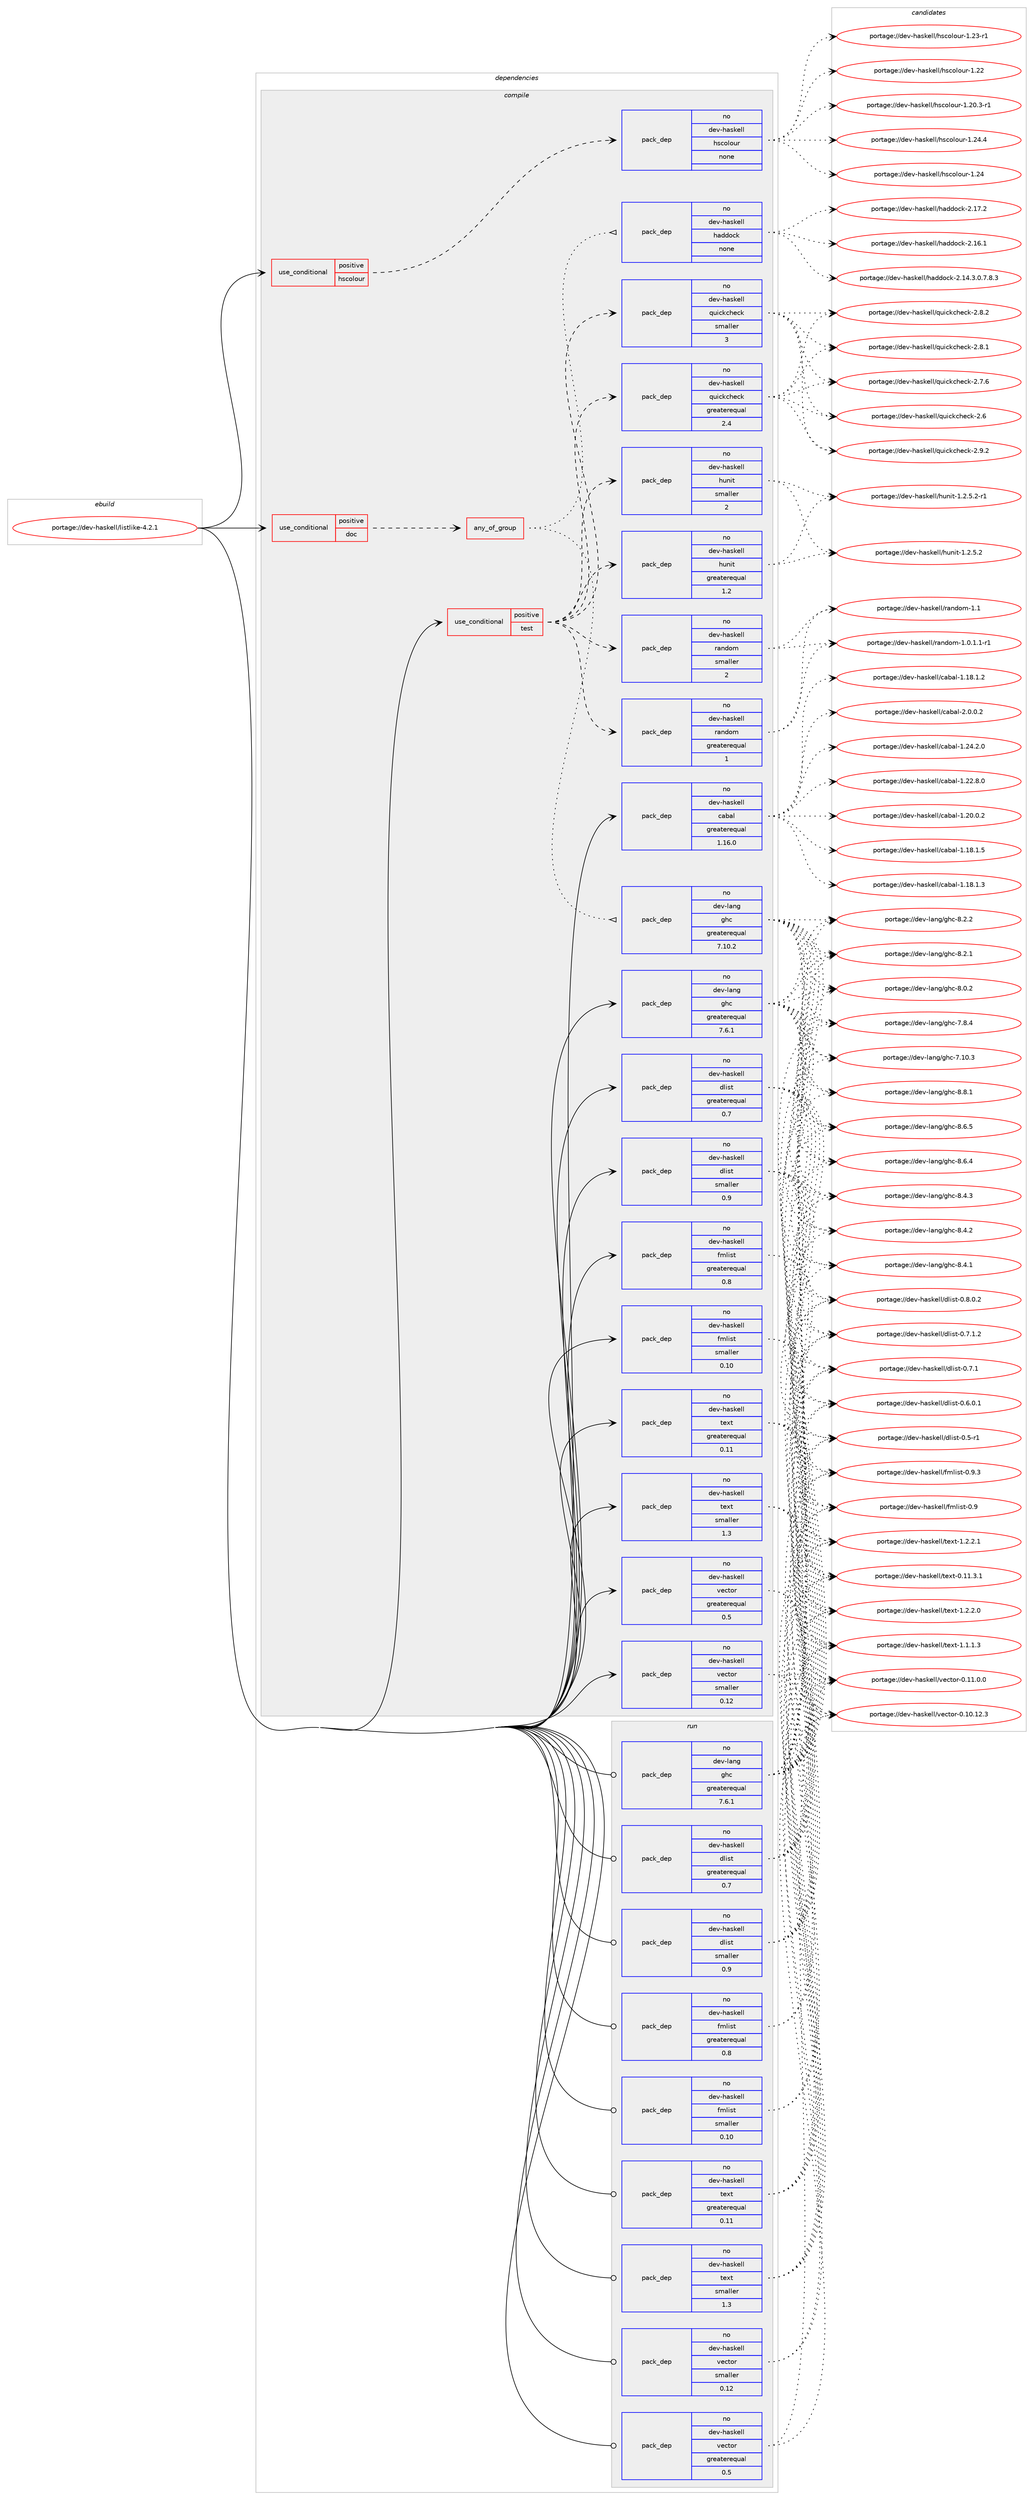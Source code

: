 digraph prolog {

# *************
# Graph options
# *************

newrank=true;
concentrate=true;
compound=true;
graph [rankdir=LR,fontname=Helvetica,fontsize=10,ranksep=1.5];#, ranksep=2.5, nodesep=0.2];
edge  [arrowhead=vee];
node  [fontname=Helvetica,fontsize=10];

# **********
# The ebuild
# **********

subgraph cluster_leftcol {
color=gray;
label=<<i>ebuild</i>>;
id [label="portage://dev-haskell/listlike-4.2.1", color=red, width=4, href="../dev-haskell/listlike-4.2.1.svg"];
}

# ****************
# The dependencies
# ****************

subgraph cluster_midcol {
color=gray;
label=<<i>dependencies</i>>;
subgraph cluster_compile {
fillcolor="#eeeeee";
style=filled;
label=<<i>compile</i>>;
subgraph cond132789 {
dependency552819 [label=<<TABLE BORDER="0" CELLBORDER="1" CELLSPACING="0" CELLPADDING="4"><TR><TD ROWSPAN="3" CELLPADDING="10">use_conditional</TD></TR><TR><TD>positive</TD></TR><TR><TD>doc</TD></TR></TABLE>>, shape=none, color=red];
subgraph any6107 {
dependency552820 [label=<<TABLE BORDER="0" CELLBORDER="1" CELLSPACING="0" CELLPADDING="4"><TR><TD CELLPADDING="10">any_of_group</TD></TR></TABLE>>, shape=none, color=red];subgraph pack413686 {
dependency552821 [label=<<TABLE BORDER="0" CELLBORDER="1" CELLSPACING="0" CELLPADDING="4" WIDTH="220"><TR><TD ROWSPAN="6" CELLPADDING="30">pack_dep</TD></TR><TR><TD WIDTH="110">no</TD></TR><TR><TD>dev-haskell</TD></TR><TR><TD>haddock</TD></TR><TR><TD>none</TD></TR><TR><TD></TD></TR></TABLE>>, shape=none, color=blue];
}
dependency552820:e -> dependency552821:w [weight=20,style="dotted",arrowhead="oinv"];
subgraph pack413687 {
dependency552822 [label=<<TABLE BORDER="0" CELLBORDER="1" CELLSPACING="0" CELLPADDING="4" WIDTH="220"><TR><TD ROWSPAN="6" CELLPADDING="30">pack_dep</TD></TR><TR><TD WIDTH="110">no</TD></TR><TR><TD>dev-lang</TD></TR><TR><TD>ghc</TD></TR><TR><TD>greaterequal</TD></TR><TR><TD>7.10.2</TD></TR></TABLE>>, shape=none, color=blue];
}
dependency552820:e -> dependency552822:w [weight=20,style="dotted",arrowhead="oinv"];
}
dependency552819:e -> dependency552820:w [weight=20,style="dashed",arrowhead="vee"];
}
id:e -> dependency552819:w [weight=20,style="solid",arrowhead="vee"];
subgraph cond132790 {
dependency552823 [label=<<TABLE BORDER="0" CELLBORDER="1" CELLSPACING="0" CELLPADDING="4"><TR><TD ROWSPAN="3" CELLPADDING="10">use_conditional</TD></TR><TR><TD>positive</TD></TR><TR><TD>hscolour</TD></TR></TABLE>>, shape=none, color=red];
subgraph pack413688 {
dependency552824 [label=<<TABLE BORDER="0" CELLBORDER="1" CELLSPACING="0" CELLPADDING="4" WIDTH="220"><TR><TD ROWSPAN="6" CELLPADDING="30">pack_dep</TD></TR><TR><TD WIDTH="110">no</TD></TR><TR><TD>dev-haskell</TD></TR><TR><TD>hscolour</TD></TR><TR><TD>none</TD></TR><TR><TD></TD></TR></TABLE>>, shape=none, color=blue];
}
dependency552823:e -> dependency552824:w [weight=20,style="dashed",arrowhead="vee"];
}
id:e -> dependency552823:w [weight=20,style="solid",arrowhead="vee"];
subgraph cond132791 {
dependency552825 [label=<<TABLE BORDER="0" CELLBORDER="1" CELLSPACING="0" CELLPADDING="4"><TR><TD ROWSPAN="3" CELLPADDING="10">use_conditional</TD></TR><TR><TD>positive</TD></TR><TR><TD>test</TD></TR></TABLE>>, shape=none, color=red];
subgraph pack413689 {
dependency552826 [label=<<TABLE BORDER="0" CELLBORDER="1" CELLSPACING="0" CELLPADDING="4" WIDTH="220"><TR><TD ROWSPAN="6" CELLPADDING="30">pack_dep</TD></TR><TR><TD WIDTH="110">no</TD></TR><TR><TD>dev-haskell</TD></TR><TR><TD>hunit</TD></TR><TR><TD>greaterequal</TD></TR><TR><TD>1.2</TD></TR></TABLE>>, shape=none, color=blue];
}
dependency552825:e -> dependency552826:w [weight=20,style="dashed",arrowhead="vee"];
subgraph pack413690 {
dependency552827 [label=<<TABLE BORDER="0" CELLBORDER="1" CELLSPACING="0" CELLPADDING="4" WIDTH="220"><TR><TD ROWSPAN="6" CELLPADDING="30">pack_dep</TD></TR><TR><TD WIDTH="110">no</TD></TR><TR><TD>dev-haskell</TD></TR><TR><TD>hunit</TD></TR><TR><TD>smaller</TD></TR><TR><TD>2</TD></TR></TABLE>>, shape=none, color=blue];
}
dependency552825:e -> dependency552827:w [weight=20,style="dashed",arrowhead="vee"];
subgraph pack413691 {
dependency552828 [label=<<TABLE BORDER="0" CELLBORDER="1" CELLSPACING="0" CELLPADDING="4" WIDTH="220"><TR><TD ROWSPAN="6" CELLPADDING="30">pack_dep</TD></TR><TR><TD WIDTH="110">no</TD></TR><TR><TD>dev-haskell</TD></TR><TR><TD>quickcheck</TD></TR><TR><TD>greaterequal</TD></TR><TR><TD>2.4</TD></TR></TABLE>>, shape=none, color=blue];
}
dependency552825:e -> dependency552828:w [weight=20,style="dashed",arrowhead="vee"];
subgraph pack413692 {
dependency552829 [label=<<TABLE BORDER="0" CELLBORDER="1" CELLSPACING="0" CELLPADDING="4" WIDTH="220"><TR><TD ROWSPAN="6" CELLPADDING="30">pack_dep</TD></TR><TR><TD WIDTH="110">no</TD></TR><TR><TD>dev-haskell</TD></TR><TR><TD>quickcheck</TD></TR><TR><TD>smaller</TD></TR><TR><TD>3</TD></TR></TABLE>>, shape=none, color=blue];
}
dependency552825:e -> dependency552829:w [weight=20,style="dashed",arrowhead="vee"];
subgraph pack413693 {
dependency552830 [label=<<TABLE BORDER="0" CELLBORDER="1" CELLSPACING="0" CELLPADDING="4" WIDTH="220"><TR><TD ROWSPAN="6" CELLPADDING="30">pack_dep</TD></TR><TR><TD WIDTH="110">no</TD></TR><TR><TD>dev-haskell</TD></TR><TR><TD>random</TD></TR><TR><TD>greaterequal</TD></TR><TR><TD>1</TD></TR></TABLE>>, shape=none, color=blue];
}
dependency552825:e -> dependency552830:w [weight=20,style="dashed",arrowhead="vee"];
subgraph pack413694 {
dependency552831 [label=<<TABLE BORDER="0" CELLBORDER="1" CELLSPACING="0" CELLPADDING="4" WIDTH="220"><TR><TD ROWSPAN="6" CELLPADDING="30">pack_dep</TD></TR><TR><TD WIDTH="110">no</TD></TR><TR><TD>dev-haskell</TD></TR><TR><TD>random</TD></TR><TR><TD>smaller</TD></TR><TR><TD>2</TD></TR></TABLE>>, shape=none, color=blue];
}
dependency552825:e -> dependency552831:w [weight=20,style="dashed",arrowhead="vee"];
}
id:e -> dependency552825:w [weight=20,style="solid",arrowhead="vee"];
subgraph pack413695 {
dependency552832 [label=<<TABLE BORDER="0" CELLBORDER="1" CELLSPACING="0" CELLPADDING="4" WIDTH="220"><TR><TD ROWSPAN="6" CELLPADDING="30">pack_dep</TD></TR><TR><TD WIDTH="110">no</TD></TR><TR><TD>dev-haskell</TD></TR><TR><TD>cabal</TD></TR><TR><TD>greaterequal</TD></TR><TR><TD>1.16.0</TD></TR></TABLE>>, shape=none, color=blue];
}
id:e -> dependency552832:w [weight=20,style="solid",arrowhead="vee"];
subgraph pack413696 {
dependency552833 [label=<<TABLE BORDER="0" CELLBORDER="1" CELLSPACING="0" CELLPADDING="4" WIDTH="220"><TR><TD ROWSPAN="6" CELLPADDING="30">pack_dep</TD></TR><TR><TD WIDTH="110">no</TD></TR><TR><TD>dev-haskell</TD></TR><TR><TD>dlist</TD></TR><TR><TD>greaterequal</TD></TR><TR><TD>0.7</TD></TR></TABLE>>, shape=none, color=blue];
}
id:e -> dependency552833:w [weight=20,style="solid",arrowhead="vee"];
subgraph pack413697 {
dependency552834 [label=<<TABLE BORDER="0" CELLBORDER="1" CELLSPACING="0" CELLPADDING="4" WIDTH="220"><TR><TD ROWSPAN="6" CELLPADDING="30">pack_dep</TD></TR><TR><TD WIDTH="110">no</TD></TR><TR><TD>dev-haskell</TD></TR><TR><TD>dlist</TD></TR><TR><TD>smaller</TD></TR><TR><TD>0.9</TD></TR></TABLE>>, shape=none, color=blue];
}
id:e -> dependency552834:w [weight=20,style="solid",arrowhead="vee"];
subgraph pack413698 {
dependency552835 [label=<<TABLE BORDER="0" CELLBORDER="1" CELLSPACING="0" CELLPADDING="4" WIDTH="220"><TR><TD ROWSPAN="6" CELLPADDING="30">pack_dep</TD></TR><TR><TD WIDTH="110">no</TD></TR><TR><TD>dev-haskell</TD></TR><TR><TD>fmlist</TD></TR><TR><TD>greaterequal</TD></TR><TR><TD>0.8</TD></TR></TABLE>>, shape=none, color=blue];
}
id:e -> dependency552835:w [weight=20,style="solid",arrowhead="vee"];
subgraph pack413699 {
dependency552836 [label=<<TABLE BORDER="0" CELLBORDER="1" CELLSPACING="0" CELLPADDING="4" WIDTH="220"><TR><TD ROWSPAN="6" CELLPADDING="30">pack_dep</TD></TR><TR><TD WIDTH="110">no</TD></TR><TR><TD>dev-haskell</TD></TR><TR><TD>fmlist</TD></TR><TR><TD>smaller</TD></TR><TR><TD>0.10</TD></TR></TABLE>>, shape=none, color=blue];
}
id:e -> dependency552836:w [weight=20,style="solid",arrowhead="vee"];
subgraph pack413700 {
dependency552837 [label=<<TABLE BORDER="0" CELLBORDER="1" CELLSPACING="0" CELLPADDING="4" WIDTH="220"><TR><TD ROWSPAN="6" CELLPADDING="30">pack_dep</TD></TR><TR><TD WIDTH="110">no</TD></TR><TR><TD>dev-haskell</TD></TR><TR><TD>text</TD></TR><TR><TD>greaterequal</TD></TR><TR><TD>0.11</TD></TR></TABLE>>, shape=none, color=blue];
}
id:e -> dependency552837:w [weight=20,style="solid",arrowhead="vee"];
subgraph pack413701 {
dependency552838 [label=<<TABLE BORDER="0" CELLBORDER="1" CELLSPACING="0" CELLPADDING="4" WIDTH="220"><TR><TD ROWSPAN="6" CELLPADDING="30">pack_dep</TD></TR><TR><TD WIDTH="110">no</TD></TR><TR><TD>dev-haskell</TD></TR><TR><TD>text</TD></TR><TR><TD>smaller</TD></TR><TR><TD>1.3</TD></TR></TABLE>>, shape=none, color=blue];
}
id:e -> dependency552838:w [weight=20,style="solid",arrowhead="vee"];
subgraph pack413702 {
dependency552839 [label=<<TABLE BORDER="0" CELLBORDER="1" CELLSPACING="0" CELLPADDING="4" WIDTH="220"><TR><TD ROWSPAN="6" CELLPADDING="30">pack_dep</TD></TR><TR><TD WIDTH="110">no</TD></TR><TR><TD>dev-haskell</TD></TR><TR><TD>vector</TD></TR><TR><TD>greaterequal</TD></TR><TR><TD>0.5</TD></TR></TABLE>>, shape=none, color=blue];
}
id:e -> dependency552839:w [weight=20,style="solid",arrowhead="vee"];
subgraph pack413703 {
dependency552840 [label=<<TABLE BORDER="0" CELLBORDER="1" CELLSPACING="0" CELLPADDING="4" WIDTH="220"><TR><TD ROWSPAN="6" CELLPADDING="30">pack_dep</TD></TR><TR><TD WIDTH="110">no</TD></TR><TR><TD>dev-haskell</TD></TR><TR><TD>vector</TD></TR><TR><TD>smaller</TD></TR><TR><TD>0.12</TD></TR></TABLE>>, shape=none, color=blue];
}
id:e -> dependency552840:w [weight=20,style="solid",arrowhead="vee"];
subgraph pack413704 {
dependency552841 [label=<<TABLE BORDER="0" CELLBORDER="1" CELLSPACING="0" CELLPADDING="4" WIDTH="220"><TR><TD ROWSPAN="6" CELLPADDING="30">pack_dep</TD></TR><TR><TD WIDTH="110">no</TD></TR><TR><TD>dev-lang</TD></TR><TR><TD>ghc</TD></TR><TR><TD>greaterequal</TD></TR><TR><TD>7.6.1</TD></TR></TABLE>>, shape=none, color=blue];
}
id:e -> dependency552841:w [weight=20,style="solid",arrowhead="vee"];
}
subgraph cluster_compileandrun {
fillcolor="#eeeeee";
style=filled;
label=<<i>compile and run</i>>;
}
subgraph cluster_run {
fillcolor="#eeeeee";
style=filled;
label=<<i>run</i>>;
subgraph pack413705 {
dependency552842 [label=<<TABLE BORDER="0" CELLBORDER="1" CELLSPACING="0" CELLPADDING="4" WIDTH="220"><TR><TD ROWSPAN="6" CELLPADDING="30">pack_dep</TD></TR><TR><TD WIDTH="110">no</TD></TR><TR><TD>dev-haskell</TD></TR><TR><TD>dlist</TD></TR><TR><TD>greaterequal</TD></TR><TR><TD>0.7</TD></TR></TABLE>>, shape=none, color=blue];
}
id:e -> dependency552842:w [weight=20,style="solid",arrowhead="odot"];
subgraph pack413706 {
dependency552843 [label=<<TABLE BORDER="0" CELLBORDER="1" CELLSPACING="0" CELLPADDING="4" WIDTH="220"><TR><TD ROWSPAN="6" CELLPADDING="30">pack_dep</TD></TR><TR><TD WIDTH="110">no</TD></TR><TR><TD>dev-haskell</TD></TR><TR><TD>dlist</TD></TR><TR><TD>smaller</TD></TR><TR><TD>0.9</TD></TR></TABLE>>, shape=none, color=blue];
}
id:e -> dependency552843:w [weight=20,style="solid",arrowhead="odot"];
subgraph pack413707 {
dependency552844 [label=<<TABLE BORDER="0" CELLBORDER="1" CELLSPACING="0" CELLPADDING="4" WIDTH="220"><TR><TD ROWSPAN="6" CELLPADDING="30">pack_dep</TD></TR><TR><TD WIDTH="110">no</TD></TR><TR><TD>dev-haskell</TD></TR><TR><TD>fmlist</TD></TR><TR><TD>greaterequal</TD></TR><TR><TD>0.8</TD></TR></TABLE>>, shape=none, color=blue];
}
id:e -> dependency552844:w [weight=20,style="solid",arrowhead="odot"];
subgraph pack413708 {
dependency552845 [label=<<TABLE BORDER="0" CELLBORDER="1" CELLSPACING="0" CELLPADDING="4" WIDTH="220"><TR><TD ROWSPAN="6" CELLPADDING="30">pack_dep</TD></TR><TR><TD WIDTH="110">no</TD></TR><TR><TD>dev-haskell</TD></TR><TR><TD>fmlist</TD></TR><TR><TD>smaller</TD></TR><TR><TD>0.10</TD></TR></TABLE>>, shape=none, color=blue];
}
id:e -> dependency552845:w [weight=20,style="solid",arrowhead="odot"];
subgraph pack413709 {
dependency552846 [label=<<TABLE BORDER="0" CELLBORDER="1" CELLSPACING="0" CELLPADDING="4" WIDTH="220"><TR><TD ROWSPAN="6" CELLPADDING="30">pack_dep</TD></TR><TR><TD WIDTH="110">no</TD></TR><TR><TD>dev-haskell</TD></TR><TR><TD>text</TD></TR><TR><TD>greaterequal</TD></TR><TR><TD>0.11</TD></TR></TABLE>>, shape=none, color=blue];
}
id:e -> dependency552846:w [weight=20,style="solid",arrowhead="odot"];
subgraph pack413710 {
dependency552847 [label=<<TABLE BORDER="0" CELLBORDER="1" CELLSPACING="0" CELLPADDING="4" WIDTH="220"><TR><TD ROWSPAN="6" CELLPADDING="30">pack_dep</TD></TR><TR><TD WIDTH="110">no</TD></TR><TR><TD>dev-haskell</TD></TR><TR><TD>text</TD></TR><TR><TD>smaller</TD></TR><TR><TD>1.3</TD></TR></TABLE>>, shape=none, color=blue];
}
id:e -> dependency552847:w [weight=20,style="solid",arrowhead="odot"];
subgraph pack413711 {
dependency552848 [label=<<TABLE BORDER="0" CELLBORDER="1" CELLSPACING="0" CELLPADDING="4" WIDTH="220"><TR><TD ROWSPAN="6" CELLPADDING="30">pack_dep</TD></TR><TR><TD WIDTH="110">no</TD></TR><TR><TD>dev-haskell</TD></TR><TR><TD>vector</TD></TR><TR><TD>greaterequal</TD></TR><TR><TD>0.5</TD></TR></TABLE>>, shape=none, color=blue];
}
id:e -> dependency552848:w [weight=20,style="solid",arrowhead="odot"];
subgraph pack413712 {
dependency552849 [label=<<TABLE BORDER="0" CELLBORDER="1" CELLSPACING="0" CELLPADDING="4" WIDTH="220"><TR><TD ROWSPAN="6" CELLPADDING="30">pack_dep</TD></TR><TR><TD WIDTH="110">no</TD></TR><TR><TD>dev-haskell</TD></TR><TR><TD>vector</TD></TR><TR><TD>smaller</TD></TR><TR><TD>0.12</TD></TR></TABLE>>, shape=none, color=blue];
}
id:e -> dependency552849:w [weight=20,style="solid",arrowhead="odot"];
subgraph pack413713 {
dependency552850 [label=<<TABLE BORDER="0" CELLBORDER="1" CELLSPACING="0" CELLPADDING="4" WIDTH="220"><TR><TD ROWSPAN="6" CELLPADDING="30">pack_dep</TD></TR><TR><TD WIDTH="110">no</TD></TR><TR><TD>dev-lang</TD></TR><TR><TD>ghc</TD></TR><TR><TD>greaterequal</TD></TR><TR><TD>7.6.1</TD></TR></TABLE>>, shape=none, color=blue];
}
id:e -> dependency552850:w [weight=20,style="solid",arrowhead="odot"];
}
}

# **************
# The candidates
# **************

subgraph cluster_choices {
rank=same;
color=gray;
label=<<i>candidates</i>>;

subgraph choice413686 {
color=black;
nodesep=1;
choice100101118451049711510710110810847104971001001119910745504649554650 [label="portage://dev-haskell/haddock-2.17.2", color=red, width=4,href="../dev-haskell/haddock-2.17.2.svg"];
choice100101118451049711510710110810847104971001001119910745504649544649 [label="portage://dev-haskell/haddock-2.16.1", color=red, width=4,href="../dev-haskell/haddock-2.16.1.svg"];
choice1001011184510497115107101108108471049710010011199107455046495246514648465546564651 [label="portage://dev-haskell/haddock-2.14.3.0.7.8.3", color=red, width=4,href="../dev-haskell/haddock-2.14.3.0.7.8.3.svg"];
dependency552821:e -> choice100101118451049711510710110810847104971001001119910745504649554650:w [style=dotted,weight="100"];
dependency552821:e -> choice100101118451049711510710110810847104971001001119910745504649544649:w [style=dotted,weight="100"];
dependency552821:e -> choice1001011184510497115107101108108471049710010011199107455046495246514648465546564651:w [style=dotted,weight="100"];
}
subgraph choice413687 {
color=black;
nodesep=1;
choice10010111845108971101034710310499455646564649 [label="portage://dev-lang/ghc-8.8.1", color=red, width=4,href="../dev-lang/ghc-8.8.1.svg"];
choice10010111845108971101034710310499455646544653 [label="portage://dev-lang/ghc-8.6.5", color=red, width=4,href="../dev-lang/ghc-8.6.5.svg"];
choice10010111845108971101034710310499455646544652 [label="portage://dev-lang/ghc-8.6.4", color=red, width=4,href="../dev-lang/ghc-8.6.4.svg"];
choice10010111845108971101034710310499455646524651 [label="portage://dev-lang/ghc-8.4.3", color=red, width=4,href="../dev-lang/ghc-8.4.3.svg"];
choice10010111845108971101034710310499455646524650 [label="portage://dev-lang/ghc-8.4.2", color=red, width=4,href="../dev-lang/ghc-8.4.2.svg"];
choice10010111845108971101034710310499455646524649 [label="portage://dev-lang/ghc-8.4.1", color=red, width=4,href="../dev-lang/ghc-8.4.1.svg"];
choice10010111845108971101034710310499455646504650 [label="portage://dev-lang/ghc-8.2.2", color=red, width=4,href="../dev-lang/ghc-8.2.2.svg"];
choice10010111845108971101034710310499455646504649 [label="portage://dev-lang/ghc-8.2.1", color=red, width=4,href="../dev-lang/ghc-8.2.1.svg"];
choice10010111845108971101034710310499455646484650 [label="portage://dev-lang/ghc-8.0.2", color=red, width=4,href="../dev-lang/ghc-8.0.2.svg"];
choice10010111845108971101034710310499455546564652 [label="portage://dev-lang/ghc-7.8.4", color=red, width=4,href="../dev-lang/ghc-7.8.4.svg"];
choice1001011184510897110103471031049945554649484651 [label="portage://dev-lang/ghc-7.10.3", color=red, width=4,href="../dev-lang/ghc-7.10.3.svg"];
dependency552822:e -> choice10010111845108971101034710310499455646564649:w [style=dotted,weight="100"];
dependency552822:e -> choice10010111845108971101034710310499455646544653:w [style=dotted,weight="100"];
dependency552822:e -> choice10010111845108971101034710310499455646544652:w [style=dotted,weight="100"];
dependency552822:e -> choice10010111845108971101034710310499455646524651:w [style=dotted,weight="100"];
dependency552822:e -> choice10010111845108971101034710310499455646524650:w [style=dotted,weight="100"];
dependency552822:e -> choice10010111845108971101034710310499455646524649:w [style=dotted,weight="100"];
dependency552822:e -> choice10010111845108971101034710310499455646504650:w [style=dotted,weight="100"];
dependency552822:e -> choice10010111845108971101034710310499455646504649:w [style=dotted,weight="100"];
dependency552822:e -> choice10010111845108971101034710310499455646484650:w [style=dotted,weight="100"];
dependency552822:e -> choice10010111845108971101034710310499455546564652:w [style=dotted,weight="100"];
dependency552822:e -> choice1001011184510897110103471031049945554649484651:w [style=dotted,weight="100"];
}
subgraph choice413688 {
color=black;
nodesep=1;
choice1001011184510497115107101108108471041159911110811111711445494650524652 [label="portage://dev-haskell/hscolour-1.24.4", color=red, width=4,href="../dev-haskell/hscolour-1.24.4.svg"];
choice100101118451049711510710110810847104115991111081111171144549465052 [label="portage://dev-haskell/hscolour-1.24", color=red, width=4,href="../dev-haskell/hscolour-1.24.svg"];
choice1001011184510497115107101108108471041159911110811111711445494650514511449 [label="portage://dev-haskell/hscolour-1.23-r1", color=red, width=4,href="../dev-haskell/hscolour-1.23-r1.svg"];
choice100101118451049711510710110810847104115991111081111171144549465050 [label="portage://dev-haskell/hscolour-1.22", color=red, width=4,href="../dev-haskell/hscolour-1.22.svg"];
choice10010111845104971151071011081084710411599111108111117114454946504846514511449 [label="portage://dev-haskell/hscolour-1.20.3-r1", color=red, width=4,href="../dev-haskell/hscolour-1.20.3-r1.svg"];
dependency552824:e -> choice1001011184510497115107101108108471041159911110811111711445494650524652:w [style=dotted,weight="100"];
dependency552824:e -> choice100101118451049711510710110810847104115991111081111171144549465052:w [style=dotted,weight="100"];
dependency552824:e -> choice1001011184510497115107101108108471041159911110811111711445494650514511449:w [style=dotted,weight="100"];
dependency552824:e -> choice100101118451049711510710110810847104115991111081111171144549465050:w [style=dotted,weight="100"];
dependency552824:e -> choice10010111845104971151071011081084710411599111108111117114454946504846514511449:w [style=dotted,weight="100"];
}
subgraph choice413689 {
color=black;
nodesep=1;
choice10010111845104971151071011081084710411711010511645494650465346504511449 [label="portage://dev-haskell/hunit-1.2.5.2-r1", color=red, width=4,href="../dev-haskell/hunit-1.2.5.2-r1.svg"];
choice1001011184510497115107101108108471041171101051164549465046534650 [label="portage://dev-haskell/hunit-1.2.5.2", color=red, width=4,href="../dev-haskell/hunit-1.2.5.2.svg"];
dependency552826:e -> choice10010111845104971151071011081084710411711010511645494650465346504511449:w [style=dotted,weight="100"];
dependency552826:e -> choice1001011184510497115107101108108471041171101051164549465046534650:w [style=dotted,weight="100"];
}
subgraph choice413690 {
color=black;
nodesep=1;
choice10010111845104971151071011081084710411711010511645494650465346504511449 [label="portage://dev-haskell/hunit-1.2.5.2-r1", color=red, width=4,href="../dev-haskell/hunit-1.2.5.2-r1.svg"];
choice1001011184510497115107101108108471041171101051164549465046534650 [label="portage://dev-haskell/hunit-1.2.5.2", color=red, width=4,href="../dev-haskell/hunit-1.2.5.2.svg"];
dependency552827:e -> choice10010111845104971151071011081084710411711010511645494650465346504511449:w [style=dotted,weight="100"];
dependency552827:e -> choice1001011184510497115107101108108471041171101051164549465046534650:w [style=dotted,weight="100"];
}
subgraph choice413691 {
color=black;
nodesep=1;
choice100101118451049711510710110810847113117105991079910410199107455046574650 [label="portage://dev-haskell/quickcheck-2.9.2", color=red, width=4,href="../dev-haskell/quickcheck-2.9.2.svg"];
choice100101118451049711510710110810847113117105991079910410199107455046564650 [label="portage://dev-haskell/quickcheck-2.8.2", color=red, width=4,href="../dev-haskell/quickcheck-2.8.2.svg"];
choice100101118451049711510710110810847113117105991079910410199107455046564649 [label="portage://dev-haskell/quickcheck-2.8.1", color=red, width=4,href="../dev-haskell/quickcheck-2.8.1.svg"];
choice100101118451049711510710110810847113117105991079910410199107455046554654 [label="portage://dev-haskell/quickcheck-2.7.6", color=red, width=4,href="../dev-haskell/quickcheck-2.7.6.svg"];
choice10010111845104971151071011081084711311710599107991041019910745504654 [label="portage://dev-haskell/quickcheck-2.6", color=red, width=4,href="../dev-haskell/quickcheck-2.6.svg"];
dependency552828:e -> choice100101118451049711510710110810847113117105991079910410199107455046574650:w [style=dotted,weight="100"];
dependency552828:e -> choice100101118451049711510710110810847113117105991079910410199107455046564650:w [style=dotted,weight="100"];
dependency552828:e -> choice100101118451049711510710110810847113117105991079910410199107455046564649:w [style=dotted,weight="100"];
dependency552828:e -> choice100101118451049711510710110810847113117105991079910410199107455046554654:w [style=dotted,weight="100"];
dependency552828:e -> choice10010111845104971151071011081084711311710599107991041019910745504654:w [style=dotted,weight="100"];
}
subgraph choice413692 {
color=black;
nodesep=1;
choice100101118451049711510710110810847113117105991079910410199107455046574650 [label="portage://dev-haskell/quickcheck-2.9.2", color=red, width=4,href="../dev-haskell/quickcheck-2.9.2.svg"];
choice100101118451049711510710110810847113117105991079910410199107455046564650 [label="portage://dev-haskell/quickcheck-2.8.2", color=red, width=4,href="../dev-haskell/quickcheck-2.8.2.svg"];
choice100101118451049711510710110810847113117105991079910410199107455046564649 [label="portage://dev-haskell/quickcheck-2.8.1", color=red, width=4,href="../dev-haskell/quickcheck-2.8.1.svg"];
choice100101118451049711510710110810847113117105991079910410199107455046554654 [label="portage://dev-haskell/quickcheck-2.7.6", color=red, width=4,href="../dev-haskell/quickcheck-2.7.6.svg"];
choice10010111845104971151071011081084711311710599107991041019910745504654 [label="portage://dev-haskell/quickcheck-2.6", color=red, width=4,href="../dev-haskell/quickcheck-2.6.svg"];
dependency552829:e -> choice100101118451049711510710110810847113117105991079910410199107455046574650:w [style=dotted,weight="100"];
dependency552829:e -> choice100101118451049711510710110810847113117105991079910410199107455046564650:w [style=dotted,weight="100"];
dependency552829:e -> choice100101118451049711510710110810847113117105991079910410199107455046564649:w [style=dotted,weight="100"];
dependency552829:e -> choice100101118451049711510710110810847113117105991079910410199107455046554654:w [style=dotted,weight="100"];
dependency552829:e -> choice10010111845104971151071011081084711311710599107991041019910745504654:w [style=dotted,weight="100"];
}
subgraph choice413693 {
color=black;
nodesep=1;
choice1001011184510497115107101108108471149711010011110945494649 [label="portage://dev-haskell/random-1.1", color=red, width=4,href="../dev-haskell/random-1.1.svg"];
choice1001011184510497115107101108108471149711010011110945494648464946494511449 [label="portage://dev-haskell/random-1.0.1.1-r1", color=red, width=4,href="../dev-haskell/random-1.0.1.1-r1.svg"];
dependency552830:e -> choice1001011184510497115107101108108471149711010011110945494649:w [style=dotted,weight="100"];
dependency552830:e -> choice1001011184510497115107101108108471149711010011110945494648464946494511449:w [style=dotted,weight="100"];
}
subgraph choice413694 {
color=black;
nodesep=1;
choice1001011184510497115107101108108471149711010011110945494649 [label="portage://dev-haskell/random-1.1", color=red, width=4,href="../dev-haskell/random-1.1.svg"];
choice1001011184510497115107101108108471149711010011110945494648464946494511449 [label="portage://dev-haskell/random-1.0.1.1-r1", color=red, width=4,href="../dev-haskell/random-1.0.1.1-r1.svg"];
dependency552831:e -> choice1001011184510497115107101108108471149711010011110945494649:w [style=dotted,weight="100"];
dependency552831:e -> choice1001011184510497115107101108108471149711010011110945494648464946494511449:w [style=dotted,weight="100"];
}
subgraph choice413695 {
color=black;
nodesep=1;
choice100101118451049711510710110810847999798971084550464846484650 [label="portage://dev-haskell/cabal-2.0.0.2", color=red, width=4,href="../dev-haskell/cabal-2.0.0.2.svg"];
choice10010111845104971151071011081084799979897108454946505246504648 [label="portage://dev-haskell/cabal-1.24.2.0", color=red, width=4,href="../dev-haskell/cabal-1.24.2.0.svg"];
choice10010111845104971151071011081084799979897108454946505046564648 [label="portage://dev-haskell/cabal-1.22.8.0", color=red, width=4,href="../dev-haskell/cabal-1.22.8.0.svg"];
choice10010111845104971151071011081084799979897108454946504846484650 [label="portage://dev-haskell/cabal-1.20.0.2", color=red, width=4,href="../dev-haskell/cabal-1.20.0.2.svg"];
choice10010111845104971151071011081084799979897108454946495646494653 [label="portage://dev-haskell/cabal-1.18.1.5", color=red, width=4,href="../dev-haskell/cabal-1.18.1.5.svg"];
choice10010111845104971151071011081084799979897108454946495646494651 [label="portage://dev-haskell/cabal-1.18.1.3", color=red, width=4,href="../dev-haskell/cabal-1.18.1.3.svg"];
choice10010111845104971151071011081084799979897108454946495646494650 [label="portage://dev-haskell/cabal-1.18.1.2", color=red, width=4,href="../dev-haskell/cabal-1.18.1.2.svg"];
dependency552832:e -> choice100101118451049711510710110810847999798971084550464846484650:w [style=dotted,weight="100"];
dependency552832:e -> choice10010111845104971151071011081084799979897108454946505246504648:w [style=dotted,weight="100"];
dependency552832:e -> choice10010111845104971151071011081084799979897108454946505046564648:w [style=dotted,weight="100"];
dependency552832:e -> choice10010111845104971151071011081084799979897108454946504846484650:w [style=dotted,weight="100"];
dependency552832:e -> choice10010111845104971151071011081084799979897108454946495646494653:w [style=dotted,weight="100"];
dependency552832:e -> choice10010111845104971151071011081084799979897108454946495646494651:w [style=dotted,weight="100"];
dependency552832:e -> choice10010111845104971151071011081084799979897108454946495646494650:w [style=dotted,weight="100"];
}
subgraph choice413696 {
color=black;
nodesep=1;
choice1001011184510497115107101108108471001081051151164548465646484650 [label="portage://dev-haskell/dlist-0.8.0.2", color=red, width=4,href="../dev-haskell/dlist-0.8.0.2.svg"];
choice1001011184510497115107101108108471001081051151164548465546494650 [label="portage://dev-haskell/dlist-0.7.1.2", color=red, width=4,href="../dev-haskell/dlist-0.7.1.2.svg"];
choice100101118451049711510710110810847100108105115116454846554649 [label="portage://dev-haskell/dlist-0.7.1", color=red, width=4,href="../dev-haskell/dlist-0.7.1.svg"];
choice1001011184510497115107101108108471001081051151164548465446484649 [label="portage://dev-haskell/dlist-0.6.0.1", color=red, width=4,href="../dev-haskell/dlist-0.6.0.1.svg"];
choice100101118451049711510710110810847100108105115116454846534511449 [label="portage://dev-haskell/dlist-0.5-r1", color=red, width=4,href="../dev-haskell/dlist-0.5-r1.svg"];
dependency552833:e -> choice1001011184510497115107101108108471001081051151164548465646484650:w [style=dotted,weight="100"];
dependency552833:e -> choice1001011184510497115107101108108471001081051151164548465546494650:w [style=dotted,weight="100"];
dependency552833:e -> choice100101118451049711510710110810847100108105115116454846554649:w [style=dotted,weight="100"];
dependency552833:e -> choice1001011184510497115107101108108471001081051151164548465446484649:w [style=dotted,weight="100"];
dependency552833:e -> choice100101118451049711510710110810847100108105115116454846534511449:w [style=dotted,weight="100"];
}
subgraph choice413697 {
color=black;
nodesep=1;
choice1001011184510497115107101108108471001081051151164548465646484650 [label="portage://dev-haskell/dlist-0.8.0.2", color=red, width=4,href="../dev-haskell/dlist-0.8.0.2.svg"];
choice1001011184510497115107101108108471001081051151164548465546494650 [label="portage://dev-haskell/dlist-0.7.1.2", color=red, width=4,href="../dev-haskell/dlist-0.7.1.2.svg"];
choice100101118451049711510710110810847100108105115116454846554649 [label="portage://dev-haskell/dlist-0.7.1", color=red, width=4,href="../dev-haskell/dlist-0.7.1.svg"];
choice1001011184510497115107101108108471001081051151164548465446484649 [label="portage://dev-haskell/dlist-0.6.0.1", color=red, width=4,href="../dev-haskell/dlist-0.6.0.1.svg"];
choice100101118451049711510710110810847100108105115116454846534511449 [label="portage://dev-haskell/dlist-0.5-r1", color=red, width=4,href="../dev-haskell/dlist-0.5-r1.svg"];
dependency552834:e -> choice1001011184510497115107101108108471001081051151164548465646484650:w [style=dotted,weight="100"];
dependency552834:e -> choice1001011184510497115107101108108471001081051151164548465546494650:w [style=dotted,weight="100"];
dependency552834:e -> choice100101118451049711510710110810847100108105115116454846554649:w [style=dotted,weight="100"];
dependency552834:e -> choice1001011184510497115107101108108471001081051151164548465446484649:w [style=dotted,weight="100"];
dependency552834:e -> choice100101118451049711510710110810847100108105115116454846534511449:w [style=dotted,weight="100"];
}
subgraph choice413698 {
color=black;
nodesep=1;
choice100101118451049711510710110810847102109108105115116454846574651 [label="portage://dev-haskell/fmlist-0.9.3", color=red, width=4,href="../dev-haskell/fmlist-0.9.3.svg"];
choice10010111845104971151071011081084710210910810511511645484657 [label="portage://dev-haskell/fmlist-0.9", color=red, width=4,href="../dev-haskell/fmlist-0.9.svg"];
dependency552835:e -> choice100101118451049711510710110810847102109108105115116454846574651:w [style=dotted,weight="100"];
dependency552835:e -> choice10010111845104971151071011081084710210910810511511645484657:w [style=dotted,weight="100"];
}
subgraph choice413699 {
color=black;
nodesep=1;
choice100101118451049711510710110810847102109108105115116454846574651 [label="portage://dev-haskell/fmlist-0.9.3", color=red, width=4,href="../dev-haskell/fmlist-0.9.3.svg"];
choice10010111845104971151071011081084710210910810511511645484657 [label="portage://dev-haskell/fmlist-0.9", color=red, width=4,href="../dev-haskell/fmlist-0.9.svg"];
dependency552836:e -> choice100101118451049711510710110810847102109108105115116454846574651:w [style=dotted,weight="100"];
dependency552836:e -> choice10010111845104971151071011081084710210910810511511645484657:w [style=dotted,weight="100"];
}
subgraph choice413700 {
color=black;
nodesep=1;
choice1001011184510497115107101108108471161011201164549465046504649 [label="portage://dev-haskell/text-1.2.2.1", color=red, width=4,href="../dev-haskell/text-1.2.2.1.svg"];
choice1001011184510497115107101108108471161011201164549465046504648 [label="portage://dev-haskell/text-1.2.2.0", color=red, width=4,href="../dev-haskell/text-1.2.2.0.svg"];
choice1001011184510497115107101108108471161011201164549464946494651 [label="portage://dev-haskell/text-1.1.1.3", color=red, width=4,href="../dev-haskell/text-1.1.1.3.svg"];
choice100101118451049711510710110810847116101120116454846494946514649 [label="portage://dev-haskell/text-0.11.3.1", color=red, width=4,href="../dev-haskell/text-0.11.3.1.svg"];
dependency552837:e -> choice1001011184510497115107101108108471161011201164549465046504649:w [style=dotted,weight="100"];
dependency552837:e -> choice1001011184510497115107101108108471161011201164549465046504648:w [style=dotted,weight="100"];
dependency552837:e -> choice1001011184510497115107101108108471161011201164549464946494651:w [style=dotted,weight="100"];
dependency552837:e -> choice100101118451049711510710110810847116101120116454846494946514649:w [style=dotted,weight="100"];
}
subgraph choice413701 {
color=black;
nodesep=1;
choice1001011184510497115107101108108471161011201164549465046504649 [label="portage://dev-haskell/text-1.2.2.1", color=red, width=4,href="../dev-haskell/text-1.2.2.1.svg"];
choice1001011184510497115107101108108471161011201164549465046504648 [label="portage://dev-haskell/text-1.2.2.0", color=red, width=4,href="../dev-haskell/text-1.2.2.0.svg"];
choice1001011184510497115107101108108471161011201164549464946494651 [label="portage://dev-haskell/text-1.1.1.3", color=red, width=4,href="../dev-haskell/text-1.1.1.3.svg"];
choice100101118451049711510710110810847116101120116454846494946514649 [label="portage://dev-haskell/text-0.11.3.1", color=red, width=4,href="../dev-haskell/text-0.11.3.1.svg"];
dependency552838:e -> choice1001011184510497115107101108108471161011201164549465046504649:w [style=dotted,weight="100"];
dependency552838:e -> choice1001011184510497115107101108108471161011201164549465046504648:w [style=dotted,weight="100"];
dependency552838:e -> choice1001011184510497115107101108108471161011201164549464946494651:w [style=dotted,weight="100"];
dependency552838:e -> choice100101118451049711510710110810847116101120116454846494946514649:w [style=dotted,weight="100"];
}
subgraph choice413702 {
color=black;
nodesep=1;
choice10010111845104971151071011081084711810199116111114454846494946484648 [label="portage://dev-haskell/vector-0.11.0.0", color=red, width=4,href="../dev-haskell/vector-0.11.0.0.svg"];
choice1001011184510497115107101108108471181019911611111445484649484649504651 [label="portage://dev-haskell/vector-0.10.12.3", color=red, width=4,href="../dev-haskell/vector-0.10.12.3.svg"];
dependency552839:e -> choice10010111845104971151071011081084711810199116111114454846494946484648:w [style=dotted,weight="100"];
dependency552839:e -> choice1001011184510497115107101108108471181019911611111445484649484649504651:w [style=dotted,weight="100"];
}
subgraph choice413703 {
color=black;
nodesep=1;
choice10010111845104971151071011081084711810199116111114454846494946484648 [label="portage://dev-haskell/vector-0.11.0.0", color=red, width=4,href="../dev-haskell/vector-0.11.0.0.svg"];
choice1001011184510497115107101108108471181019911611111445484649484649504651 [label="portage://dev-haskell/vector-0.10.12.3", color=red, width=4,href="../dev-haskell/vector-0.10.12.3.svg"];
dependency552840:e -> choice10010111845104971151071011081084711810199116111114454846494946484648:w [style=dotted,weight="100"];
dependency552840:e -> choice1001011184510497115107101108108471181019911611111445484649484649504651:w [style=dotted,weight="100"];
}
subgraph choice413704 {
color=black;
nodesep=1;
choice10010111845108971101034710310499455646564649 [label="portage://dev-lang/ghc-8.8.1", color=red, width=4,href="../dev-lang/ghc-8.8.1.svg"];
choice10010111845108971101034710310499455646544653 [label="portage://dev-lang/ghc-8.6.5", color=red, width=4,href="../dev-lang/ghc-8.6.5.svg"];
choice10010111845108971101034710310499455646544652 [label="portage://dev-lang/ghc-8.6.4", color=red, width=4,href="../dev-lang/ghc-8.6.4.svg"];
choice10010111845108971101034710310499455646524651 [label="portage://dev-lang/ghc-8.4.3", color=red, width=4,href="../dev-lang/ghc-8.4.3.svg"];
choice10010111845108971101034710310499455646524650 [label="portage://dev-lang/ghc-8.4.2", color=red, width=4,href="../dev-lang/ghc-8.4.2.svg"];
choice10010111845108971101034710310499455646524649 [label="portage://dev-lang/ghc-8.4.1", color=red, width=4,href="../dev-lang/ghc-8.4.1.svg"];
choice10010111845108971101034710310499455646504650 [label="portage://dev-lang/ghc-8.2.2", color=red, width=4,href="../dev-lang/ghc-8.2.2.svg"];
choice10010111845108971101034710310499455646504649 [label="portage://dev-lang/ghc-8.2.1", color=red, width=4,href="../dev-lang/ghc-8.2.1.svg"];
choice10010111845108971101034710310499455646484650 [label="portage://dev-lang/ghc-8.0.2", color=red, width=4,href="../dev-lang/ghc-8.0.2.svg"];
choice10010111845108971101034710310499455546564652 [label="portage://dev-lang/ghc-7.8.4", color=red, width=4,href="../dev-lang/ghc-7.8.4.svg"];
choice1001011184510897110103471031049945554649484651 [label="portage://dev-lang/ghc-7.10.3", color=red, width=4,href="../dev-lang/ghc-7.10.3.svg"];
dependency552841:e -> choice10010111845108971101034710310499455646564649:w [style=dotted,weight="100"];
dependency552841:e -> choice10010111845108971101034710310499455646544653:w [style=dotted,weight="100"];
dependency552841:e -> choice10010111845108971101034710310499455646544652:w [style=dotted,weight="100"];
dependency552841:e -> choice10010111845108971101034710310499455646524651:w [style=dotted,weight="100"];
dependency552841:e -> choice10010111845108971101034710310499455646524650:w [style=dotted,weight="100"];
dependency552841:e -> choice10010111845108971101034710310499455646524649:w [style=dotted,weight="100"];
dependency552841:e -> choice10010111845108971101034710310499455646504650:w [style=dotted,weight="100"];
dependency552841:e -> choice10010111845108971101034710310499455646504649:w [style=dotted,weight="100"];
dependency552841:e -> choice10010111845108971101034710310499455646484650:w [style=dotted,weight="100"];
dependency552841:e -> choice10010111845108971101034710310499455546564652:w [style=dotted,weight="100"];
dependency552841:e -> choice1001011184510897110103471031049945554649484651:w [style=dotted,weight="100"];
}
subgraph choice413705 {
color=black;
nodesep=1;
choice1001011184510497115107101108108471001081051151164548465646484650 [label="portage://dev-haskell/dlist-0.8.0.2", color=red, width=4,href="../dev-haskell/dlist-0.8.0.2.svg"];
choice1001011184510497115107101108108471001081051151164548465546494650 [label="portage://dev-haskell/dlist-0.7.1.2", color=red, width=4,href="../dev-haskell/dlist-0.7.1.2.svg"];
choice100101118451049711510710110810847100108105115116454846554649 [label="portage://dev-haskell/dlist-0.7.1", color=red, width=4,href="../dev-haskell/dlist-0.7.1.svg"];
choice1001011184510497115107101108108471001081051151164548465446484649 [label="portage://dev-haskell/dlist-0.6.0.1", color=red, width=4,href="../dev-haskell/dlist-0.6.0.1.svg"];
choice100101118451049711510710110810847100108105115116454846534511449 [label="portage://dev-haskell/dlist-0.5-r1", color=red, width=4,href="../dev-haskell/dlist-0.5-r1.svg"];
dependency552842:e -> choice1001011184510497115107101108108471001081051151164548465646484650:w [style=dotted,weight="100"];
dependency552842:e -> choice1001011184510497115107101108108471001081051151164548465546494650:w [style=dotted,weight="100"];
dependency552842:e -> choice100101118451049711510710110810847100108105115116454846554649:w [style=dotted,weight="100"];
dependency552842:e -> choice1001011184510497115107101108108471001081051151164548465446484649:w [style=dotted,weight="100"];
dependency552842:e -> choice100101118451049711510710110810847100108105115116454846534511449:w [style=dotted,weight="100"];
}
subgraph choice413706 {
color=black;
nodesep=1;
choice1001011184510497115107101108108471001081051151164548465646484650 [label="portage://dev-haskell/dlist-0.8.0.2", color=red, width=4,href="../dev-haskell/dlist-0.8.0.2.svg"];
choice1001011184510497115107101108108471001081051151164548465546494650 [label="portage://dev-haskell/dlist-0.7.1.2", color=red, width=4,href="../dev-haskell/dlist-0.7.1.2.svg"];
choice100101118451049711510710110810847100108105115116454846554649 [label="portage://dev-haskell/dlist-0.7.1", color=red, width=4,href="../dev-haskell/dlist-0.7.1.svg"];
choice1001011184510497115107101108108471001081051151164548465446484649 [label="portage://dev-haskell/dlist-0.6.0.1", color=red, width=4,href="../dev-haskell/dlist-0.6.0.1.svg"];
choice100101118451049711510710110810847100108105115116454846534511449 [label="portage://dev-haskell/dlist-0.5-r1", color=red, width=4,href="../dev-haskell/dlist-0.5-r1.svg"];
dependency552843:e -> choice1001011184510497115107101108108471001081051151164548465646484650:w [style=dotted,weight="100"];
dependency552843:e -> choice1001011184510497115107101108108471001081051151164548465546494650:w [style=dotted,weight="100"];
dependency552843:e -> choice100101118451049711510710110810847100108105115116454846554649:w [style=dotted,weight="100"];
dependency552843:e -> choice1001011184510497115107101108108471001081051151164548465446484649:w [style=dotted,weight="100"];
dependency552843:e -> choice100101118451049711510710110810847100108105115116454846534511449:w [style=dotted,weight="100"];
}
subgraph choice413707 {
color=black;
nodesep=1;
choice100101118451049711510710110810847102109108105115116454846574651 [label="portage://dev-haskell/fmlist-0.9.3", color=red, width=4,href="../dev-haskell/fmlist-0.9.3.svg"];
choice10010111845104971151071011081084710210910810511511645484657 [label="portage://dev-haskell/fmlist-0.9", color=red, width=4,href="../dev-haskell/fmlist-0.9.svg"];
dependency552844:e -> choice100101118451049711510710110810847102109108105115116454846574651:w [style=dotted,weight="100"];
dependency552844:e -> choice10010111845104971151071011081084710210910810511511645484657:w [style=dotted,weight="100"];
}
subgraph choice413708 {
color=black;
nodesep=1;
choice100101118451049711510710110810847102109108105115116454846574651 [label="portage://dev-haskell/fmlist-0.9.3", color=red, width=4,href="../dev-haskell/fmlist-0.9.3.svg"];
choice10010111845104971151071011081084710210910810511511645484657 [label="portage://dev-haskell/fmlist-0.9", color=red, width=4,href="../dev-haskell/fmlist-0.9.svg"];
dependency552845:e -> choice100101118451049711510710110810847102109108105115116454846574651:w [style=dotted,weight="100"];
dependency552845:e -> choice10010111845104971151071011081084710210910810511511645484657:w [style=dotted,weight="100"];
}
subgraph choice413709 {
color=black;
nodesep=1;
choice1001011184510497115107101108108471161011201164549465046504649 [label="portage://dev-haskell/text-1.2.2.1", color=red, width=4,href="../dev-haskell/text-1.2.2.1.svg"];
choice1001011184510497115107101108108471161011201164549465046504648 [label="portage://dev-haskell/text-1.2.2.0", color=red, width=4,href="../dev-haskell/text-1.2.2.0.svg"];
choice1001011184510497115107101108108471161011201164549464946494651 [label="portage://dev-haskell/text-1.1.1.3", color=red, width=4,href="../dev-haskell/text-1.1.1.3.svg"];
choice100101118451049711510710110810847116101120116454846494946514649 [label="portage://dev-haskell/text-0.11.3.1", color=red, width=4,href="../dev-haskell/text-0.11.3.1.svg"];
dependency552846:e -> choice1001011184510497115107101108108471161011201164549465046504649:w [style=dotted,weight="100"];
dependency552846:e -> choice1001011184510497115107101108108471161011201164549465046504648:w [style=dotted,weight="100"];
dependency552846:e -> choice1001011184510497115107101108108471161011201164549464946494651:w [style=dotted,weight="100"];
dependency552846:e -> choice100101118451049711510710110810847116101120116454846494946514649:w [style=dotted,weight="100"];
}
subgraph choice413710 {
color=black;
nodesep=1;
choice1001011184510497115107101108108471161011201164549465046504649 [label="portage://dev-haskell/text-1.2.2.1", color=red, width=4,href="../dev-haskell/text-1.2.2.1.svg"];
choice1001011184510497115107101108108471161011201164549465046504648 [label="portage://dev-haskell/text-1.2.2.0", color=red, width=4,href="../dev-haskell/text-1.2.2.0.svg"];
choice1001011184510497115107101108108471161011201164549464946494651 [label="portage://dev-haskell/text-1.1.1.3", color=red, width=4,href="../dev-haskell/text-1.1.1.3.svg"];
choice100101118451049711510710110810847116101120116454846494946514649 [label="portage://dev-haskell/text-0.11.3.1", color=red, width=4,href="../dev-haskell/text-0.11.3.1.svg"];
dependency552847:e -> choice1001011184510497115107101108108471161011201164549465046504649:w [style=dotted,weight="100"];
dependency552847:e -> choice1001011184510497115107101108108471161011201164549465046504648:w [style=dotted,weight="100"];
dependency552847:e -> choice1001011184510497115107101108108471161011201164549464946494651:w [style=dotted,weight="100"];
dependency552847:e -> choice100101118451049711510710110810847116101120116454846494946514649:w [style=dotted,weight="100"];
}
subgraph choice413711 {
color=black;
nodesep=1;
choice10010111845104971151071011081084711810199116111114454846494946484648 [label="portage://dev-haskell/vector-0.11.0.0", color=red, width=4,href="../dev-haskell/vector-0.11.0.0.svg"];
choice1001011184510497115107101108108471181019911611111445484649484649504651 [label="portage://dev-haskell/vector-0.10.12.3", color=red, width=4,href="../dev-haskell/vector-0.10.12.3.svg"];
dependency552848:e -> choice10010111845104971151071011081084711810199116111114454846494946484648:w [style=dotted,weight="100"];
dependency552848:e -> choice1001011184510497115107101108108471181019911611111445484649484649504651:w [style=dotted,weight="100"];
}
subgraph choice413712 {
color=black;
nodesep=1;
choice10010111845104971151071011081084711810199116111114454846494946484648 [label="portage://dev-haskell/vector-0.11.0.0", color=red, width=4,href="../dev-haskell/vector-0.11.0.0.svg"];
choice1001011184510497115107101108108471181019911611111445484649484649504651 [label="portage://dev-haskell/vector-0.10.12.3", color=red, width=4,href="../dev-haskell/vector-0.10.12.3.svg"];
dependency552849:e -> choice10010111845104971151071011081084711810199116111114454846494946484648:w [style=dotted,weight="100"];
dependency552849:e -> choice1001011184510497115107101108108471181019911611111445484649484649504651:w [style=dotted,weight="100"];
}
subgraph choice413713 {
color=black;
nodesep=1;
choice10010111845108971101034710310499455646564649 [label="portage://dev-lang/ghc-8.8.1", color=red, width=4,href="../dev-lang/ghc-8.8.1.svg"];
choice10010111845108971101034710310499455646544653 [label="portage://dev-lang/ghc-8.6.5", color=red, width=4,href="../dev-lang/ghc-8.6.5.svg"];
choice10010111845108971101034710310499455646544652 [label="portage://dev-lang/ghc-8.6.4", color=red, width=4,href="../dev-lang/ghc-8.6.4.svg"];
choice10010111845108971101034710310499455646524651 [label="portage://dev-lang/ghc-8.4.3", color=red, width=4,href="../dev-lang/ghc-8.4.3.svg"];
choice10010111845108971101034710310499455646524650 [label="portage://dev-lang/ghc-8.4.2", color=red, width=4,href="../dev-lang/ghc-8.4.2.svg"];
choice10010111845108971101034710310499455646524649 [label="portage://dev-lang/ghc-8.4.1", color=red, width=4,href="../dev-lang/ghc-8.4.1.svg"];
choice10010111845108971101034710310499455646504650 [label="portage://dev-lang/ghc-8.2.2", color=red, width=4,href="../dev-lang/ghc-8.2.2.svg"];
choice10010111845108971101034710310499455646504649 [label="portage://dev-lang/ghc-8.2.1", color=red, width=4,href="../dev-lang/ghc-8.2.1.svg"];
choice10010111845108971101034710310499455646484650 [label="portage://dev-lang/ghc-8.0.2", color=red, width=4,href="../dev-lang/ghc-8.0.2.svg"];
choice10010111845108971101034710310499455546564652 [label="portage://dev-lang/ghc-7.8.4", color=red, width=4,href="../dev-lang/ghc-7.8.4.svg"];
choice1001011184510897110103471031049945554649484651 [label="portage://dev-lang/ghc-7.10.3", color=red, width=4,href="../dev-lang/ghc-7.10.3.svg"];
dependency552850:e -> choice10010111845108971101034710310499455646564649:w [style=dotted,weight="100"];
dependency552850:e -> choice10010111845108971101034710310499455646544653:w [style=dotted,weight="100"];
dependency552850:e -> choice10010111845108971101034710310499455646544652:w [style=dotted,weight="100"];
dependency552850:e -> choice10010111845108971101034710310499455646524651:w [style=dotted,weight="100"];
dependency552850:e -> choice10010111845108971101034710310499455646524650:w [style=dotted,weight="100"];
dependency552850:e -> choice10010111845108971101034710310499455646524649:w [style=dotted,weight="100"];
dependency552850:e -> choice10010111845108971101034710310499455646504650:w [style=dotted,weight="100"];
dependency552850:e -> choice10010111845108971101034710310499455646504649:w [style=dotted,weight="100"];
dependency552850:e -> choice10010111845108971101034710310499455646484650:w [style=dotted,weight="100"];
dependency552850:e -> choice10010111845108971101034710310499455546564652:w [style=dotted,weight="100"];
dependency552850:e -> choice1001011184510897110103471031049945554649484651:w [style=dotted,weight="100"];
}
}

}

